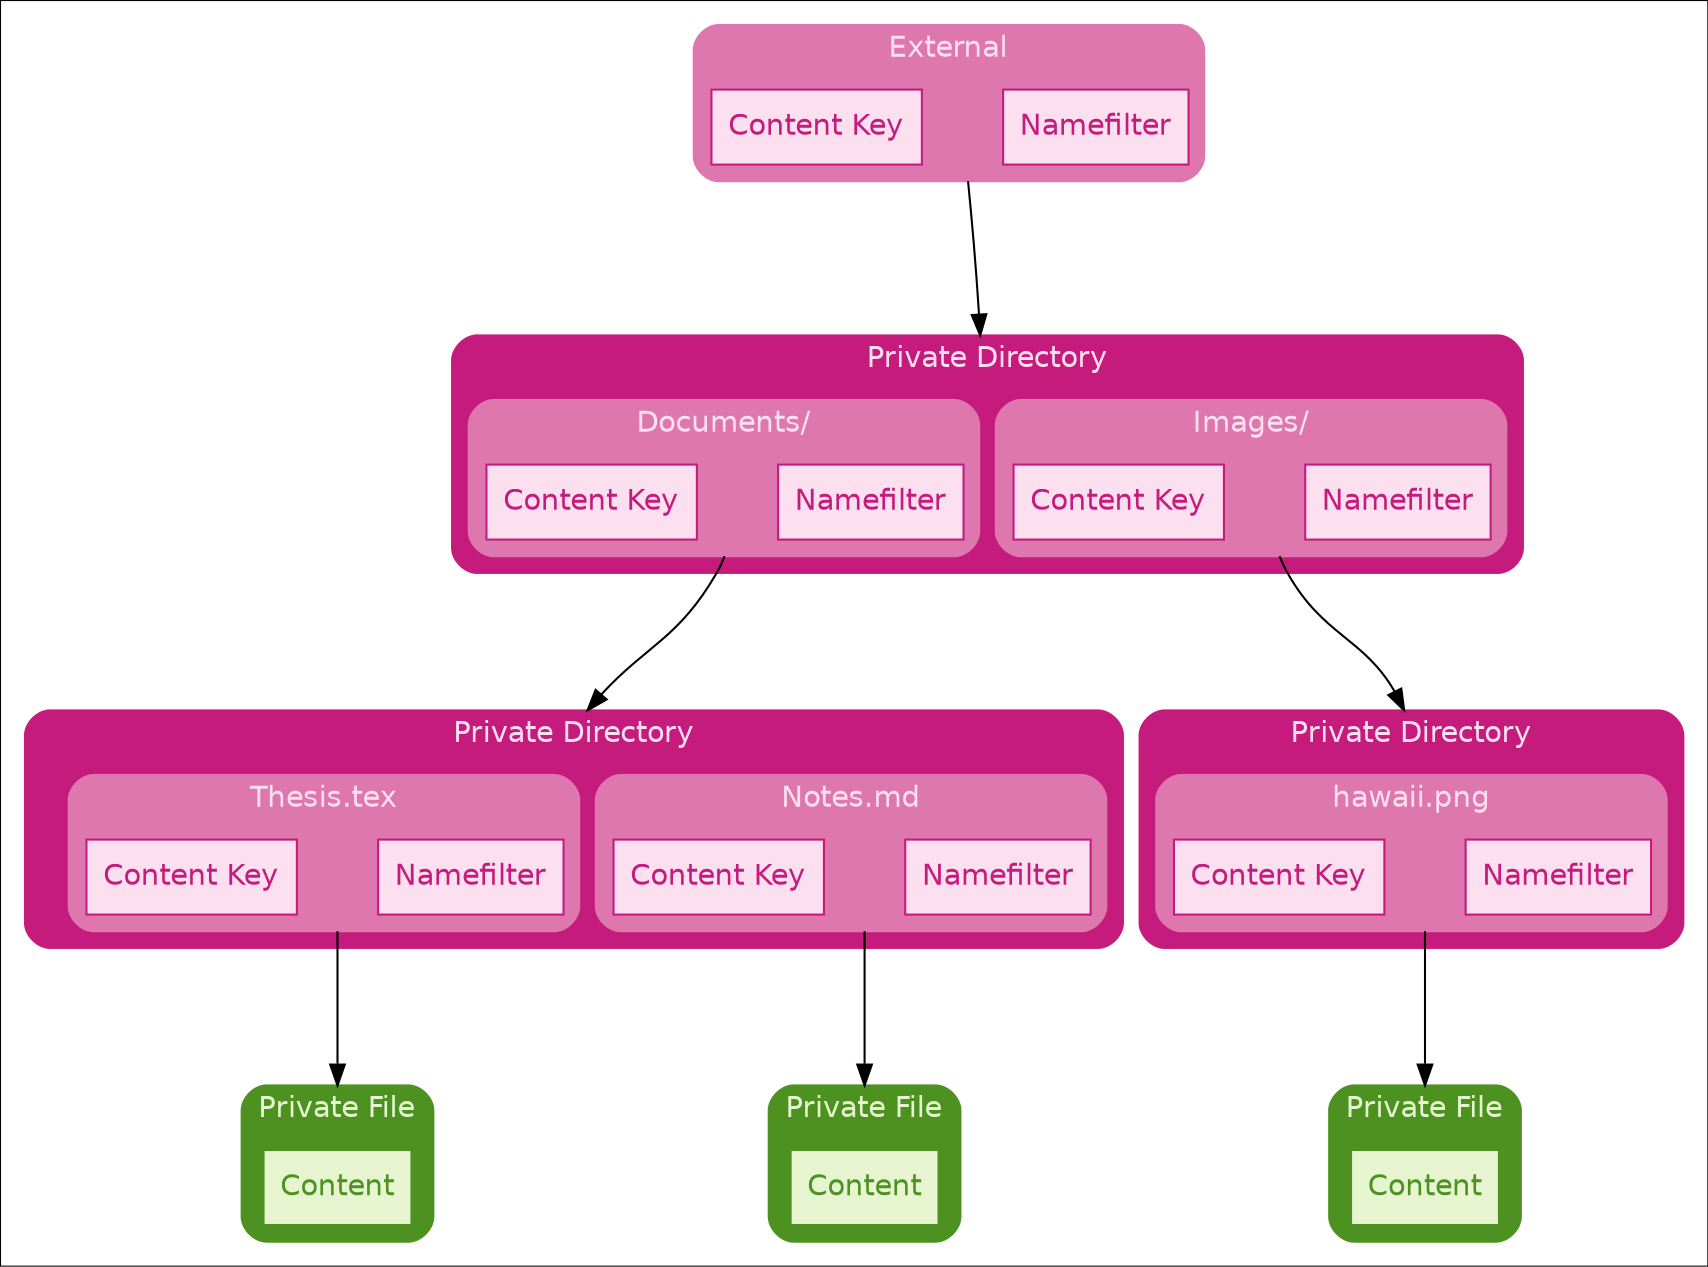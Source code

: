 digraph G {
    #########
    # SETUP #
    #########

    compound = true
    fontname = "Helvetica"

    edge [
        colorscheme = "piyg11"
        fontname = "Helvetica"
        minlen = 3
    ];

    node [
        shape = box
        colorscheme = "piyg11"
        style = filled
        fillcolor = 7
        fontname = "Helvetica"
        color = 10
        fontcolor = 10
    ];

    graph [
        colorscheme = "piyg11"
        color = 10
        style = "rounded,filled"
        fontcolor = 7
    ];

    ############
    # CLUSTERS #
    ############

    subgraph cluster_external {
        label = "External"

        color = 3
        fillcolor = 3
        fontcolor = 5

        node [
            color = 2
            fontcolor = 2
            fillcolor = 5
        ]

        external_namefilter [label = "Namefilter"]
        external_hidden [label = "" shape = point style = invis]
        external_content_key [label = "Content Key"]
    }

    subgraph cluster_entry_dir {
        label = "Private Directory"

        color = 2
        fillcolor = 2
        fontcolor = 5

        subgraph cluster_docs_ptr {
            label = "Documents/"

            color = 3
            fillcolor = 3
            fontcolor = 5

            node [
                color = 2
                fontcolor = 2
                fillcolor = 5
            ]

            docs_namefilter [label = "Namefilter"]
            docs_ptr_hidden [label = "" shape = point style = invis]
            docs_content_key [label = "Content Key"]
        }

        subgraph cluster_images_ptr {
            label = "Images/"

            color = 3
            fillcolor = 3
            fontcolor = 5

            node [
                color = 2
                fontcolor = 2
                fillcolor = 5
            ]

            images_namefilter [label = "Namefilter"]
            images_ptr_hidden [label = "" shape = point style = invis]
            images_content_key [label = "Content Key"]
        }
    }

    subgraph cluster_docs_dir {
        label = "Private Directory"

        color = 2
        fillcolor = 2
        fontcolor = 5

        subgraph cluster_thesis_ptr {
            label = "Thesis.tex"

            color = 3
            fillcolor = 3
            fontcolor = 5

            node [
                color = 2
                fontcolor = 2
                fillcolor = 5
            ]

            thesis_namefilter [label = "Namefilter"]
            thesis_ptr_hidden [label = "" shape = point style = invis]
            thesis_content_key [label = "Content Key"]
        }

        subgraph cluster_notes_ptr {
            label = "Notes.md"

            color = 3
            fillcolor = 3
            fontcolor = 5

            node [
                color = 2
                fontcolor = 2
                fillcolor = 5
            ]

            notes_namefilter [label = "Namefilter"]
            notes_ptr_hidden [label = "" shape = point style = invis]
            notes_content_key [label = "Content Key"]
        }

        docs_dir_hidden [label = "" shape = point style = invis]
    }

    subgraph cluster_images_dir {
        label = "Private Directory"

        color = 2
        fillcolor = 2
        fontcolor = 5

        subgraph cluster_hawaii_ptr {
            label = "hawaii.png"

            color = 3
            fillcolor = 3
            fontcolor = 5

            node [
                color = 2
                fontcolor = 2
                fillcolor = 5
            ]

            hawaii_namefilter [label = "Namefilter"]
            hawaii_ptr_hidden [label = "" shape = point style = invis]
            hawaii_content_key [label = "Content Key"]
        }
    }

    #########
    # FILES #
    #########

    subgraph cluster_thesis_file {
        label = "Private File"
        thesis_content [label = "Content"]
    }

    subgraph cluster_notes_file {
        label = "Private File"
        notes_content [label = "Content"]
    }

    subgraph cluster_hawaii_file {
        label = "Private File"
        hawaii_content [label = "Content"]
    }

    #########
    # EDGES #
    #########

    external_hidden -> docs_namefilter:e [
        ltail = cluster_external
        lhead = cluster_entry_dir
    ]

    docs_ptr_hidden -> thesis_namefilter [
        ltail = cluster_docs_ptr
        lhead = cluster_docs_dir
    ]

    thesis_ptr_hidden -> thesis_content [
        ltail = cluster_thesis_ptr
        lhead = cluster_thesis_file
    ]

    notes_ptr_hidden -> notes_content [
        ltail = cluster_notes_ptr
        lhead = cluster_notes_file
    ]

    images_ptr_hidden -> hawaii_ptr_hidden [
        ltail = cluster_images_ptr
        lhead = cluster_images_dir
    ]

    hawaii_ptr_hidden -> hawaii_content [
        ltail = cluster_hawaii_ptr
        lhead = cluster_hawaii_file
    ]
}
